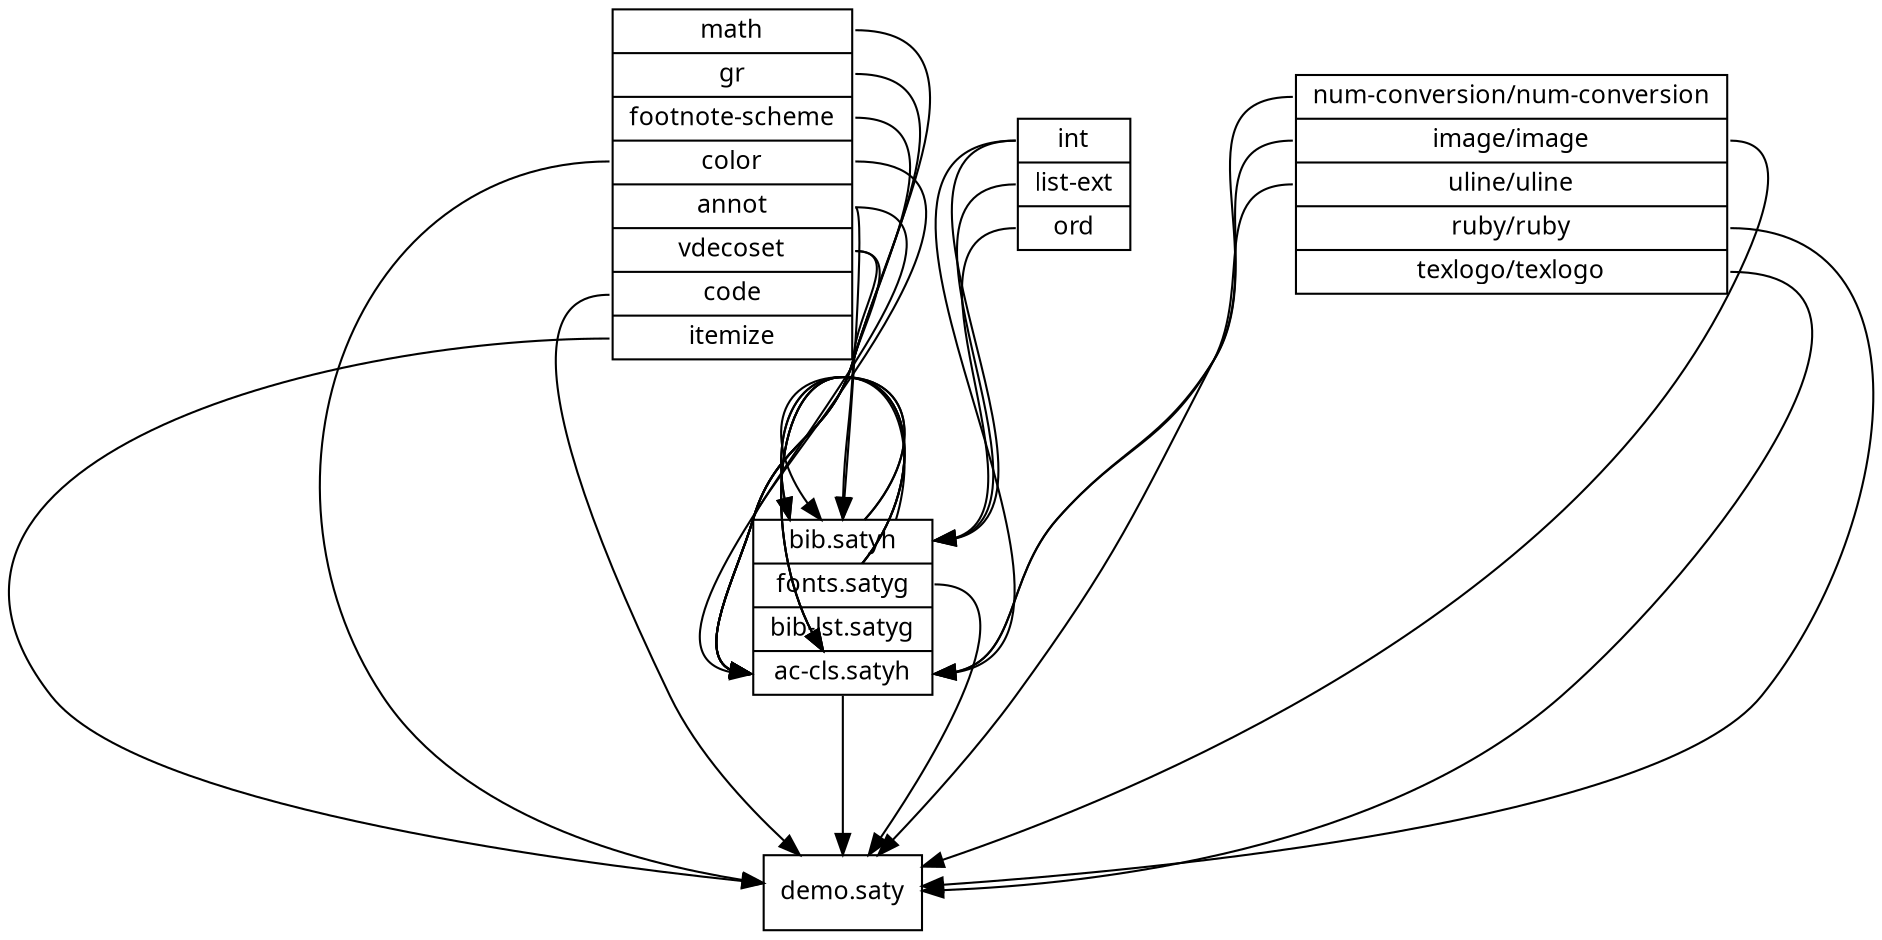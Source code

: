 digraph graphname {
  graph [
    charset = "UTF-8",
    rankdir = TB,
    nodesep = 1.1,
    ranksep = 1.05,
    compound = true
  ];

  node [
    shape = record,
    fontname = "Migu 1M",
    fontsize = 12,
  ];

  std [label = "{<math>math|<gr>gr|<footnotescheme>footnote-scheme|<color>color|<annot>annot|<vdecoset>vdecoset|<code>code|<itemize>itemize}"]
  base [label = "{<int>int|<listext>list-ext|<ord>ord}"]

  import [label = "{<bib>bib.satyh|<fonts>fonts.satyg|<bib-lst>bib-lst.satyg|<accls>ac-cls.satyh}"]

  packages [label = "{<num>num-conversion/num-conversion|<image>image/image|<uline>uline/uline|<ruby>ruby/ruby|<texlogo>texlogo/texlogo}"]

  import:fonts -> import:accls;
  import:bib -> import:accls;
  import:biblst -> import:accls;
  std:math -> import:accls;
  std:gr -> import:accls;
  std:footnotescheme -> import:accls;
  std:color -> import:accls;
  std:annot -> import:accls;
  packages:image -> import:accls;
  std:vdecoset -> import:accls;
  base:int -> import:accls;
  packages:num -> import:accls;


  import:fonts -> import:bib;
  base:listext -> import:bib;
  base:int -> import:bib;
  base:ord -> import:bib;
  std:annot -> import:bib;
  std:vdecoset -> import:bib;


  import:bib -> import:biblst;
  import:fonts -> import:biblst;


  import:accls -> "demo.saty";
  import:fonts -> "demo.saty";
  std:itemize -> "demo.saty";
  std:color -> "demo.saty";
  std:code -> "demo.saty";
  packages:uline -> "demo.saty";
  packages:image -> "demo.saty";
  packages:texlogo -> "demo.saty";
  packages:ruby -> "demo.saty";

}
